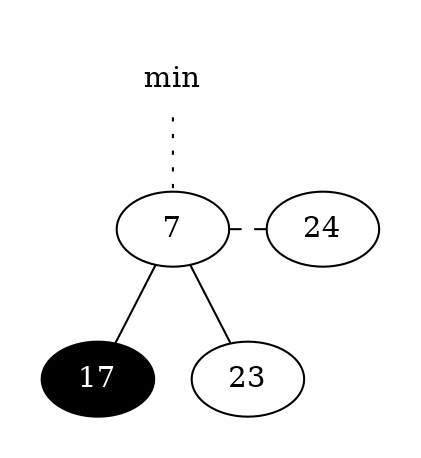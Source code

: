 graph fib_heap{
	rankdir=TB
	style=invis

	subgraph cluster_0{
		min[shape = none]
		min
	}
	subgraph cluster_1{
		edge [style=dashed]
		{rank=same 7 24 }
		7--24
	}

	min--7[style=dotted]

	subgraph cluster_2{
		{rank=same 23 17 [style=filled fillcolor=black fontcolor=white] }
	}

	7--23 7--17 

}
